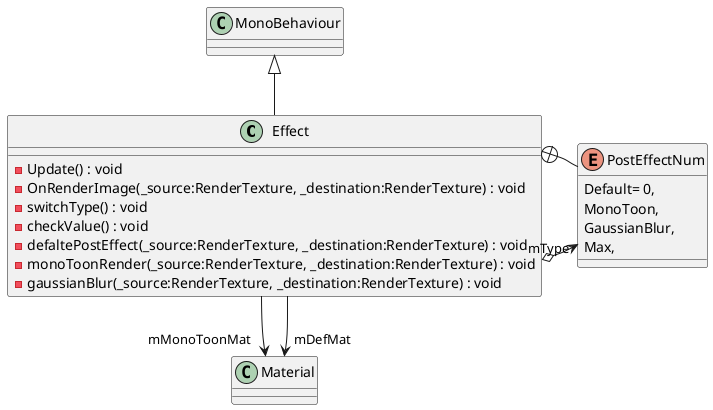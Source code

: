 @startuml
class Effect {
    - Update() : void
    - OnRenderImage(_source:RenderTexture, _destination:RenderTexture) : void
    - switchType() : void
    - checkValue() : void
    - defaltePostEffect(_source:RenderTexture, _destination:RenderTexture) : void
    - monoToonRender(_source:RenderTexture, _destination:RenderTexture) : void
    - gaussianBlur(_source:RenderTexture, _destination:RenderTexture) : void
}
enum PostEffectNum {
    Default= 0,
    MonoToon,
    GaussianBlur,
    Max,
}
MonoBehaviour <|-- Effect
Effect --> "mMonoToonMat" Material
Effect --> "mDefMat" Material
Effect o-> "mType" PostEffectNum
Effect +-- PostEffectNum
@enduml

